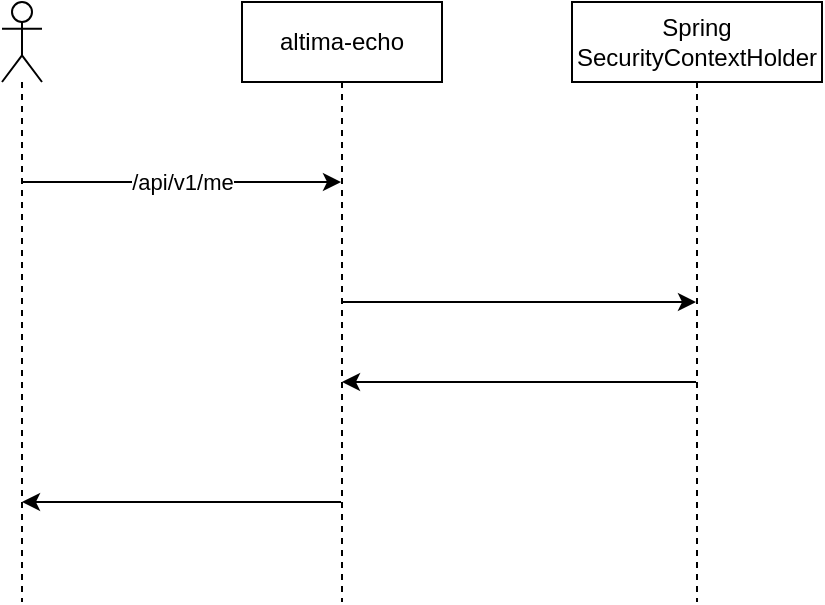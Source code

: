 <mxfile version="22.0.8" type="device">
  <diagram name="Page-1" id="2YBvvXClWsGukQMizWep">
    <mxGraphModel dx="794" dy="366" grid="1" gridSize="10" guides="1" tooltips="1" connect="1" arrows="1" fold="1" page="1" pageScale="1" pageWidth="850" pageHeight="1100" math="0" shadow="0">
      <root>
        <mxCell id="0" />
        <mxCell id="1" parent="0" />
        <mxCell id="6U5Z81iteKTHh4W0hsvM-11" value="/api/v1/me" style="edgeStyle=elbowEdgeStyle;rounded=0;orthogonalLoop=1;jettySize=auto;html=1;elbow=vertical;curved=0;" parent="1" source="6U5Z81iteKTHh4W0hsvM-7" target="6U5Z81iteKTHh4W0hsvM-15" edge="1">
          <mxGeometry relative="1" as="geometry">
            <mxPoint x="219.5" y="130" as="targetPoint" />
            <Array as="points">
              <mxPoint x="125" y="130" />
            </Array>
            <mxPoint as="offset" />
          </mxGeometry>
        </mxCell>
        <mxCell id="6U5Z81iteKTHh4W0hsvM-7" value="" style="shape=umlLifeline;perimeter=lifelinePerimeter;whiteSpace=wrap;html=1;container=1;dropTarget=0;collapsible=0;recursiveResize=0;outlineConnect=0;portConstraint=eastwest;newEdgeStyle={&quot;edgeStyle&quot;:&quot;elbowEdgeStyle&quot;,&quot;elbow&quot;:&quot;vertical&quot;,&quot;curved&quot;:0,&quot;rounded&quot;:0};participant=umlActor;" parent="1" vertex="1">
          <mxGeometry x="40" y="40" width="20" height="300" as="geometry" />
        </mxCell>
        <mxCell id="6U5Z81iteKTHh4W0hsvM-12" style="edgeStyle=elbowEdgeStyle;rounded=0;orthogonalLoop=1;jettySize=auto;html=1;elbow=vertical;curved=0;" parent="1" source="6U5Z81iteKTHh4W0hsvM-15" target="SoA_etF0RXnAcaPxxYg8-1" edge="1">
          <mxGeometry relative="1" as="geometry">
            <mxPoint x="219.5" y="190" as="sourcePoint" />
            <mxPoint x="379.5" y="190" as="targetPoint" />
          </mxGeometry>
        </mxCell>
        <mxCell id="6U5Z81iteKTHh4W0hsvM-14" style="edgeStyle=elbowEdgeStyle;rounded=0;orthogonalLoop=1;jettySize=auto;html=1;elbow=vertical;curved=0;" parent="1" source="6U5Z81iteKTHh4W0hsvM-15" target="6U5Z81iteKTHh4W0hsvM-7" edge="1">
          <mxGeometry relative="1" as="geometry">
            <mxPoint x="219.5" y="290" as="sourcePoint" />
            <Array as="points">
              <mxPoint x="125" y="290" />
            </Array>
          </mxGeometry>
        </mxCell>
        <mxCell id="6U5Z81iteKTHh4W0hsvM-13" style="edgeStyle=elbowEdgeStyle;rounded=0;orthogonalLoop=1;jettySize=auto;html=1;elbow=vertical;curved=0;" parent="1" source="SoA_etF0RXnAcaPxxYg8-1" target="6U5Z81iteKTHh4W0hsvM-15" edge="1">
          <mxGeometry relative="1" as="geometry">
            <mxPoint x="219.5" y="230" as="targetPoint" />
            <Array as="points">
              <mxPoint x="295" y="230" />
            </Array>
            <mxPoint x="379.5" y="230" as="sourcePoint" />
          </mxGeometry>
        </mxCell>
        <mxCell id="6U5Z81iteKTHh4W0hsvM-15" value="altima-echo" style="shape=umlLifeline;perimeter=lifelinePerimeter;whiteSpace=wrap;html=1;container=1;dropTarget=0;collapsible=0;recursiveResize=0;outlineConnect=0;portConstraint=eastwest;newEdgeStyle={&quot;edgeStyle&quot;:&quot;elbowEdgeStyle&quot;,&quot;elbow&quot;:&quot;vertical&quot;,&quot;curved&quot;:0,&quot;rounded&quot;:0};" parent="1" vertex="1">
          <mxGeometry x="160" y="40" width="100" height="300" as="geometry" />
        </mxCell>
        <mxCell id="SoA_etF0RXnAcaPxxYg8-1" value="Spring SecurityContextHolder" style="shape=umlLifeline;perimeter=lifelinePerimeter;whiteSpace=wrap;html=1;container=1;dropTarget=0;collapsible=0;recursiveResize=0;outlineConnect=0;portConstraint=eastwest;newEdgeStyle={&quot;edgeStyle&quot;:&quot;elbowEdgeStyle&quot;,&quot;elbow&quot;:&quot;vertical&quot;,&quot;curved&quot;:0,&quot;rounded&quot;:0};" vertex="1" parent="1">
          <mxGeometry x="325" y="40" width="125" height="300" as="geometry" />
        </mxCell>
      </root>
    </mxGraphModel>
  </diagram>
</mxfile>
